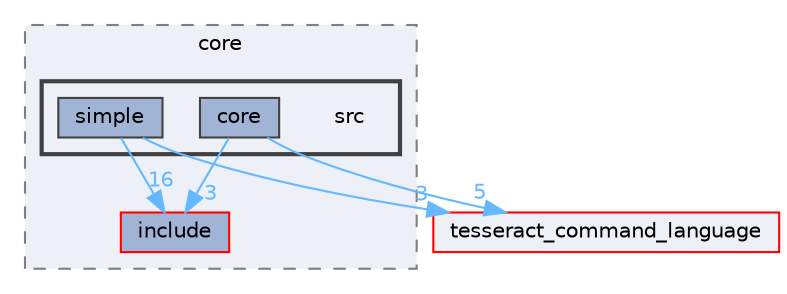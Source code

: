 digraph "tesseract_motion_planners/core/src"
{
 // LATEX_PDF_SIZE
  bgcolor="transparent";
  edge [fontname=Helvetica,fontsize=10,labelfontname=Helvetica,labelfontsize=10];
  node [fontname=Helvetica,fontsize=10,shape=box,height=0.2,width=0.4];
  compound=true
  subgraph clusterdir_ba42fb948e9041f2f8c5ac347b7f6bb7 {
    graph [ bgcolor="#edf0f7", pencolor="grey50", label="core", fontname=Helvetica,fontsize=10 style="filled,dashed", URL="dir_ba42fb948e9041f2f8c5ac347b7f6bb7.html",tooltip=""]
  dir_d1e60de41e683bed0b92ca30d9c9d9c7 [label="include", fillcolor="#a2b4d6", color="red", style="filled", URL="dir_d1e60de41e683bed0b92ca30d9c9d9c7.html",tooltip=""];
  subgraph clusterdir_5f345c70c6628d517ad39b7fa6f27cf0 {
    graph [ bgcolor="#edf0f7", pencolor="grey25", label="", fontname=Helvetica,fontsize=10 style="filled,bold", URL="dir_5f345c70c6628d517ad39b7fa6f27cf0.html",tooltip=""]
    dir_5f345c70c6628d517ad39b7fa6f27cf0 [shape=plaintext, label="src"];
  dir_f3ff3fd2816605ec08eb00609310ad6a [label="core", fillcolor="#a2b4d6", color="grey25", style="filled", URL="dir_f3ff3fd2816605ec08eb00609310ad6a.html",tooltip=""];
  dir_939277221587f2f0bdac73a0808b39fa [label="simple", fillcolor="#a2b4d6", color="grey25", style="filled", URL="dir_939277221587f2f0bdac73a0808b39fa.html",tooltip=""];
  }
  }
  dir_fa47c2fa9b13a12fc195f1b83854b816 [label="tesseract_command_language", fillcolor="#edf0f7", color="red", style="filled", URL="dir_fa47c2fa9b13a12fc195f1b83854b816.html",tooltip=""];
  dir_f3ff3fd2816605ec08eb00609310ad6a->dir_d1e60de41e683bed0b92ca30d9c9d9c7 [headlabel="3", labeldistance=1.5 headhref="dir_000002_000012.html" color="steelblue1" fontcolor="steelblue1"];
  dir_f3ff3fd2816605ec08eb00609310ad6a->dir_fa47c2fa9b13a12fc195f1b83854b816 [headlabel="5", labeldistance=1.5 headhref="dir_000002_000060.html" color="steelblue1" fontcolor="steelblue1"];
  dir_939277221587f2f0bdac73a0808b39fa->dir_d1e60de41e683bed0b92ca30d9c9d9c7 [headlabel="16", labeldistance=1.5 headhref="dir_000045_000012.html" color="steelblue1" fontcolor="steelblue1"];
  dir_939277221587f2f0bdac73a0808b39fa->dir_fa47c2fa9b13a12fc195f1b83854b816 [headlabel="3", labeldistance=1.5 headhref="dir_000045_000060.html" color="steelblue1" fontcolor="steelblue1"];
}
